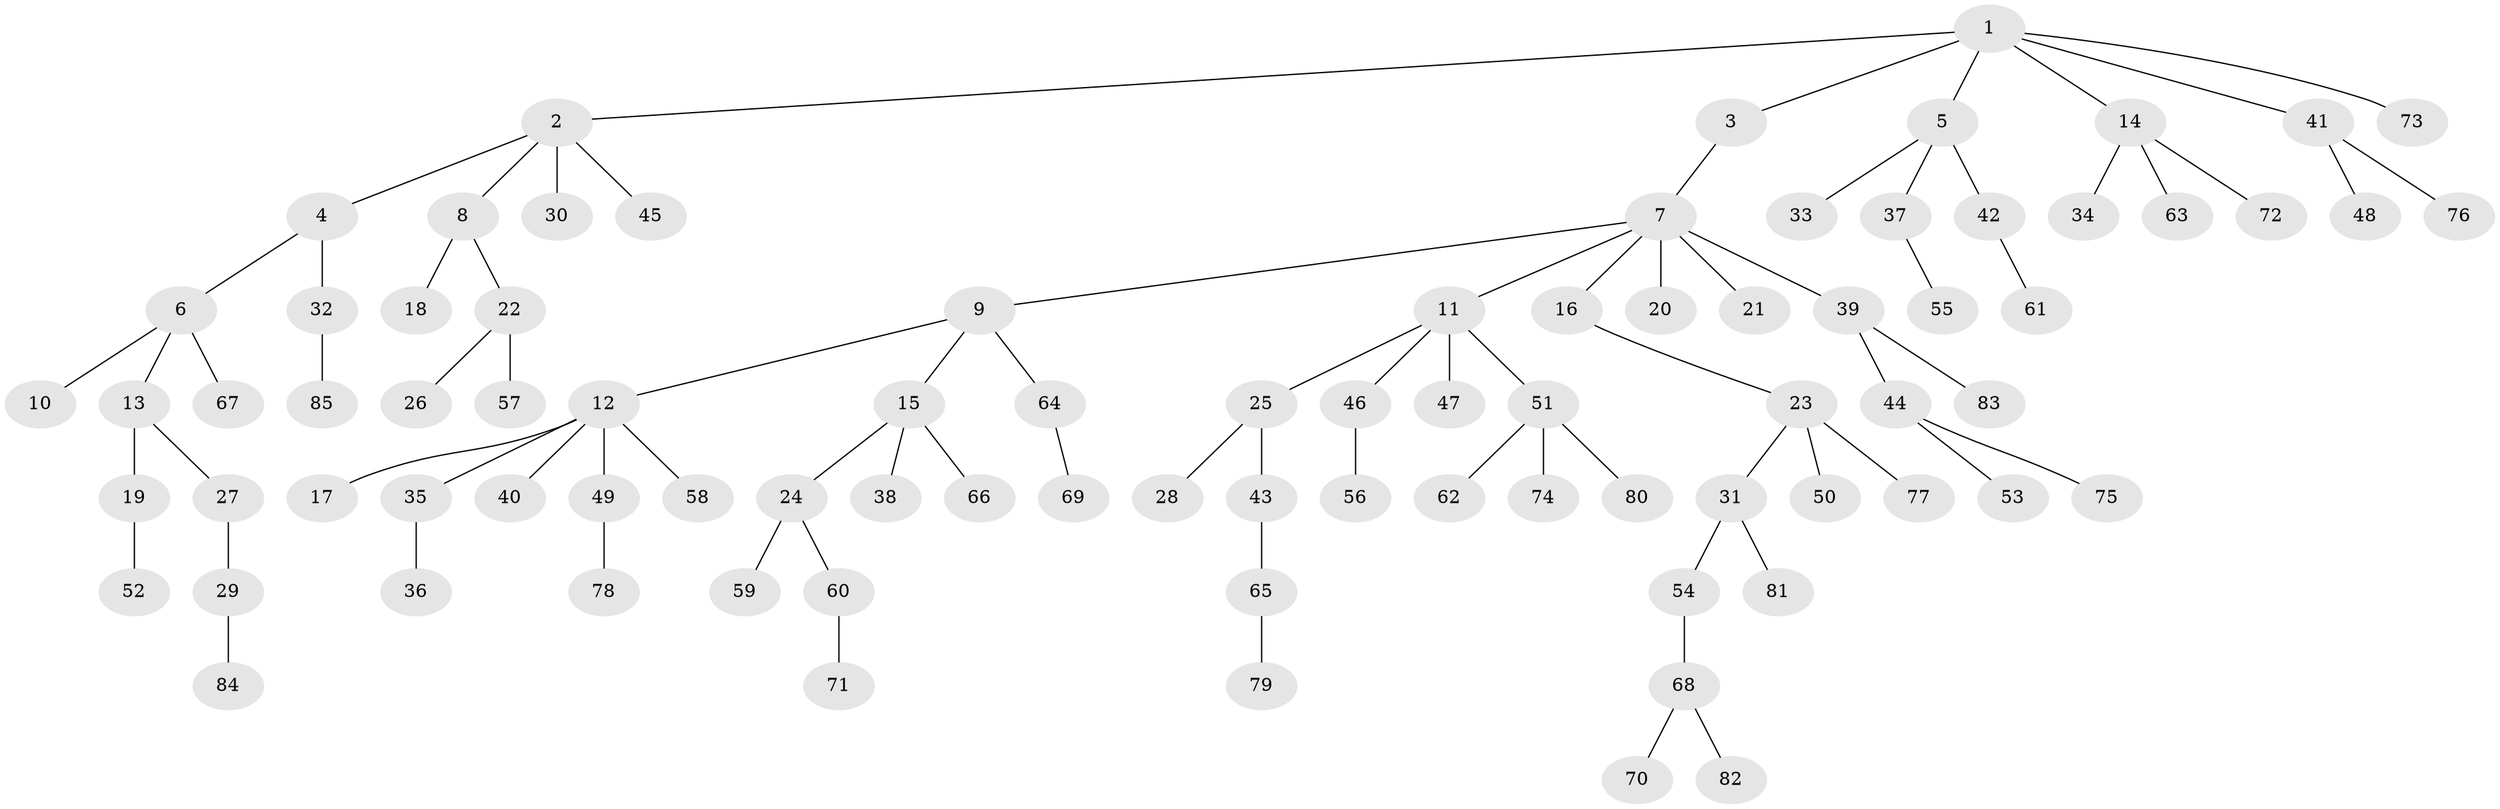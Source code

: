 // Generated by graph-tools (version 1.1) at 2025/37/03/09/25 02:37:04]
// undirected, 85 vertices, 84 edges
graph export_dot {
graph [start="1"]
  node [color=gray90,style=filled];
  1;
  2;
  3;
  4;
  5;
  6;
  7;
  8;
  9;
  10;
  11;
  12;
  13;
  14;
  15;
  16;
  17;
  18;
  19;
  20;
  21;
  22;
  23;
  24;
  25;
  26;
  27;
  28;
  29;
  30;
  31;
  32;
  33;
  34;
  35;
  36;
  37;
  38;
  39;
  40;
  41;
  42;
  43;
  44;
  45;
  46;
  47;
  48;
  49;
  50;
  51;
  52;
  53;
  54;
  55;
  56;
  57;
  58;
  59;
  60;
  61;
  62;
  63;
  64;
  65;
  66;
  67;
  68;
  69;
  70;
  71;
  72;
  73;
  74;
  75;
  76;
  77;
  78;
  79;
  80;
  81;
  82;
  83;
  84;
  85;
  1 -- 2;
  1 -- 3;
  1 -- 5;
  1 -- 14;
  1 -- 41;
  1 -- 73;
  2 -- 4;
  2 -- 8;
  2 -- 30;
  2 -- 45;
  3 -- 7;
  4 -- 6;
  4 -- 32;
  5 -- 33;
  5 -- 37;
  5 -- 42;
  6 -- 10;
  6 -- 13;
  6 -- 67;
  7 -- 9;
  7 -- 11;
  7 -- 16;
  7 -- 20;
  7 -- 21;
  7 -- 39;
  8 -- 18;
  8 -- 22;
  9 -- 12;
  9 -- 15;
  9 -- 64;
  11 -- 25;
  11 -- 46;
  11 -- 47;
  11 -- 51;
  12 -- 17;
  12 -- 35;
  12 -- 40;
  12 -- 49;
  12 -- 58;
  13 -- 19;
  13 -- 27;
  14 -- 34;
  14 -- 63;
  14 -- 72;
  15 -- 24;
  15 -- 38;
  15 -- 66;
  16 -- 23;
  19 -- 52;
  22 -- 26;
  22 -- 57;
  23 -- 31;
  23 -- 50;
  23 -- 77;
  24 -- 59;
  24 -- 60;
  25 -- 28;
  25 -- 43;
  27 -- 29;
  29 -- 84;
  31 -- 54;
  31 -- 81;
  32 -- 85;
  35 -- 36;
  37 -- 55;
  39 -- 44;
  39 -- 83;
  41 -- 48;
  41 -- 76;
  42 -- 61;
  43 -- 65;
  44 -- 53;
  44 -- 75;
  46 -- 56;
  49 -- 78;
  51 -- 62;
  51 -- 74;
  51 -- 80;
  54 -- 68;
  60 -- 71;
  64 -- 69;
  65 -- 79;
  68 -- 70;
  68 -- 82;
}
